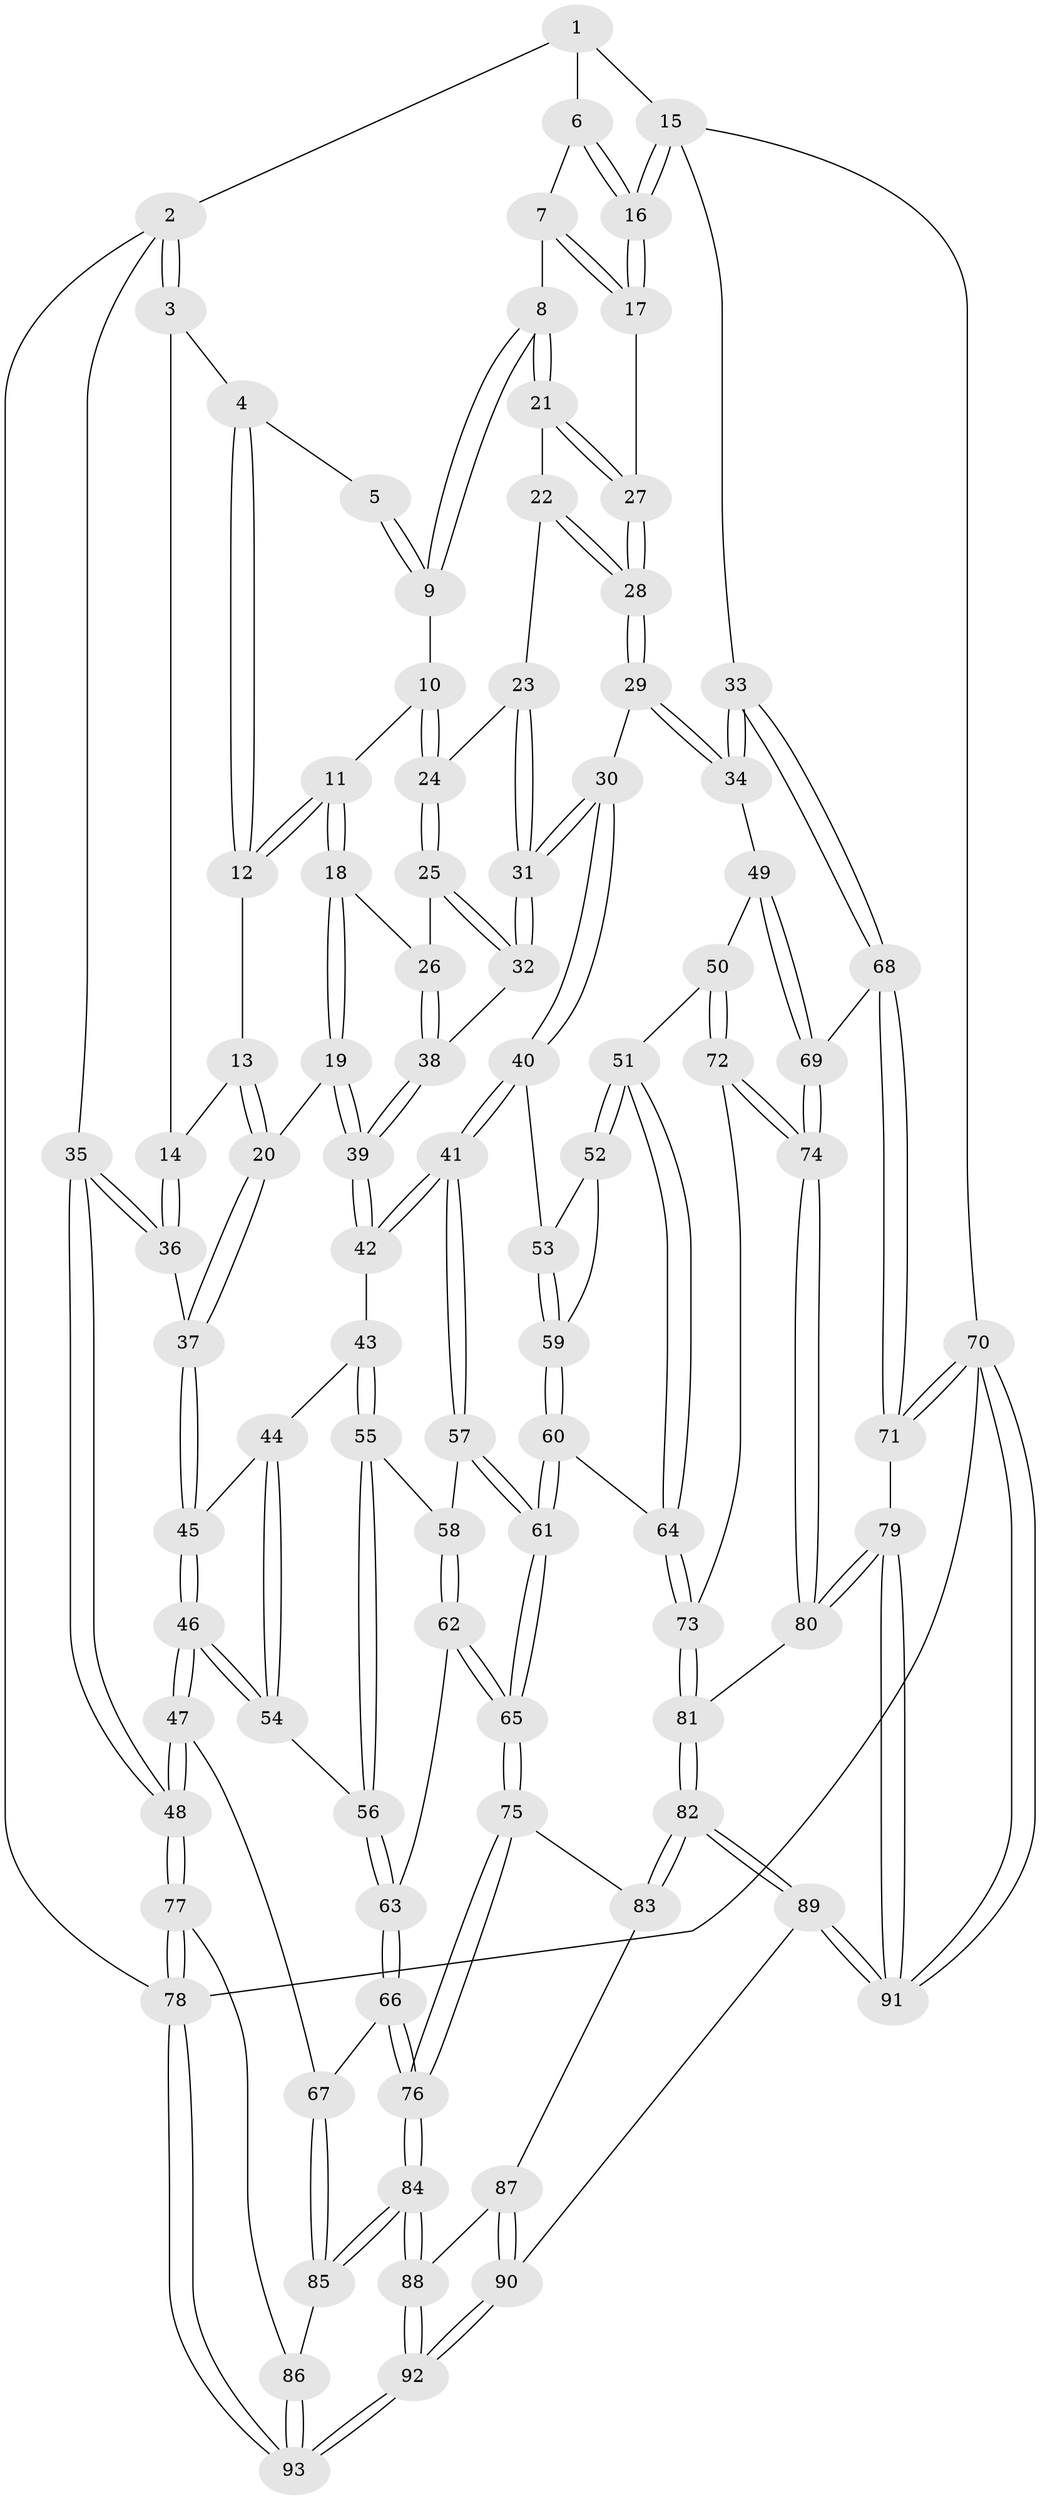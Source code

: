 // coarse degree distribution, {3: 0.10344827586206896, 5: 0.3103448275862069, 4: 0.5, 6: 0.08620689655172414}
// Generated by graph-tools (version 1.1) at 2025/24/03/03/25 07:24:36]
// undirected, 93 vertices, 229 edges
graph export_dot {
graph [start="1"]
  node [color=gray90,style=filled];
  1 [pos="+0.7977242948536287+0"];
  2 [pos="+0+0"];
  3 [pos="+0.18117143117650572+0"];
  4 [pos="+0.21990827365401738+0"];
  5 [pos="+0.5043345745393362+0"];
  6 [pos="+0.7959638098066051+0"];
  7 [pos="+0.7804884439847145+0"];
  8 [pos="+0.6446380965870726+0.11514874876362416"];
  9 [pos="+0.5430921175320351+0.07832112932731837"];
  10 [pos="+0.4754146478709665+0.12347878592174706"];
  11 [pos="+0.41704284471955033+0.11731052997141753"];
  12 [pos="+0.30394840280535484+0"];
  13 [pos="+0.2842995988693328+0.08687590734814318"];
  14 [pos="+0.16118192024091071+0.201022606174903"];
  15 [pos="+1+0.30109610621133687"];
  16 [pos="+0.987648671907136+0.18170696401619665"];
  17 [pos="+0.786868528956104+0.2032582793228306"];
  18 [pos="+0.370154997509031+0.24399730468700906"];
  19 [pos="+0.35578041254251797+0.25738587904737936"];
  20 [pos="+0.2724814126057111+0.2652141506855484"];
  21 [pos="+0.6445595590765031+0.12272620795611067"];
  22 [pos="+0.6397700636289217+0.15309098134517152"];
  23 [pos="+0.6020544533390348+0.18914146006950358"];
  24 [pos="+0.5106030788993218+0.19437446304747205"];
  25 [pos="+0.5077436182801318+0.2073956108525473"];
  26 [pos="+0.4559015830201383+0.24723671404085326"];
  27 [pos="+0.7860870378681949+0.20430383051502823"];
  28 [pos="+0.7381406841958053+0.3102558515386848"];
  29 [pos="+0.7386993095522623+0.3736533749304437"];
  30 [pos="+0.6698077848480615+0.39516762809814987"];
  31 [pos="+0.5795984726829401+0.3087423376454095"];
  32 [pos="+0.5585304515512747+0.3023255433280775"];
  33 [pos="+1+0.4047648844248938"];
  34 [pos="+0.8765228421324751+0.42660781029697437"];
  35 [pos="+0+0.26109128348481914"];
  36 [pos="+0.1501984017509791+0.2688374854217501"];
  37 [pos="+0.21298817465064418+0.29960019466237847"];
  38 [pos="+0.501990854042258+0.31136849066156874"];
  39 [pos="+0.43148659956616037+0.36953576858170883"];
  40 [pos="+0.6375108967005808+0.43322962994110203"];
  41 [pos="+0.5130675169410354+0.4906876704191086"];
  42 [pos="+0.42965163757726393+0.4432967857195934"];
  43 [pos="+0.4126815277184896+0.4480374810579454"];
  44 [pos="+0.36119257466438126+0.4575092927017599"];
  45 [pos="+0.21355857153113114+0.30278892939978086"];
  46 [pos="+0.15191188621473592+0.5592057790769023"];
  47 [pos="+0+0.6280094103640913"];
  48 [pos="+0+0.6377387981338957"];
  49 [pos="+0.7824457286277936+0.6218120833126437"];
  50 [pos="+0.7507043053160551+0.6402302648514047"];
  51 [pos="+0.7324577377885563+0.6392951383145067"];
  52 [pos="+0.6781444479736166+0.5546638276626946"];
  53 [pos="+0.6459313829821252+0.4673700547876769"];
  54 [pos="+0.2554245751998465+0.5717790443968873"];
  55 [pos="+0.38895254111974203+0.5891591575962157"];
  56 [pos="+0.2768596529078798+0.5939746409509677"];
  57 [pos="+0.5049447710414424+0.5960098290345024"];
  58 [pos="+0.3982280458632142+0.5913564298453128"];
  59 [pos="+0.6152545180248211+0.6078438707053496"];
  60 [pos="+0.5579600294518468+0.7087679070380681"];
  61 [pos="+0.5334887847494393+0.7060117435734559"];
  62 [pos="+0.3900650460172459+0.6722255161903761"];
  63 [pos="+0.3080295801731306+0.6583773725308122"];
  64 [pos="+0.5788617781829324+0.7143673072216589"];
  65 [pos="+0.5225584403504293+0.714559737246768"];
  66 [pos="+0.29538999800770815+0.774566188246056"];
  67 [pos="+0.22398169429018677+0.7792463461033946"];
  68 [pos="+1+0.5741015585247268"];
  69 [pos="+0.895679154327774+0.6908317638357856"];
  70 [pos="+1+1"];
  71 [pos="+1+0.7279931499405655"];
  72 [pos="+0.773656010521163+0.7398761605825179"];
  73 [pos="+0.6420443648233632+0.7871088475511662"];
  74 [pos="+0.8460403901365939+0.8295151103928124"];
  75 [pos="+0.4908498631761782+0.7620529606724342"];
  76 [pos="+0.3806391417308031+0.8537976860389067"];
  77 [pos="+0+0.8293043464151875"];
  78 [pos="+0+1"];
  79 [pos="+0.8657999247155901+0.8624792451026764"];
  80 [pos="+0.8485823875648016+0.8474717734301187"];
  81 [pos="+0.6849328527729608+0.8788308152051675"];
  82 [pos="+0.6769732274247156+0.894003343442582"];
  83 [pos="+0.5640818281564133+0.9033913280514703"];
  84 [pos="+0.3708686668465098+0.9412240929891886"];
  85 [pos="+0.17639682198730625+0.8911124679903181"];
  86 [pos="+0.13638861694926+0.909431946261799"];
  87 [pos="+0.5430289278513881+0.9271351922735117"];
  88 [pos="+0.37111712385338214+0.9423224427677315"];
  89 [pos="+0.6742074873157836+1"];
  90 [pos="+0.6440028481794047+1"];
  91 [pos="+0.9862447786551114+1"];
  92 [pos="+0.3540884247490019+1"];
  93 [pos="+0.29047526894190623+1"];
  1 -- 2;
  1 -- 6;
  1 -- 15;
  2 -- 3;
  2 -- 3;
  2 -- 35;
  2 -- 78;
  3 -- 4;
  3 -- 14;
  4 -- 5;
  4 -- 12;
  4 -- 12;
  5 -- 9;
  5 -- 9;
  6 -- 7;
  6 -- 16;
  6 -- 16;
  7 -- 8;
  7 -- 17;
  7 -- 17;
  8 -- 9;
  8 -- 9;
  8 -- 21;
  8 -- 21;
  9 -- 10;
  10 -- 11;
  10 -- 24;
  10 -- 24;
  11 -- 12;
  11 -- 12;
  11 -- 18;
  11 -- 18;
  12 -- 13;
  13 -- 14;
  13 -- 20;
  13 -- 20;
  14 -- 36;
  14 -- 36;
  15 -- 16;
  15 -- 16;
  15 -- 33;
  15 -- 70;
  16 -- 17;
  16 -- 17;
  17 -- 27;
  18 -- 19;
  18 -- 19;
  18 -- 26;
  19 -- 20;
  19 -- 39;
  19 -- 39;
  20 -- 37;
  20 -- 37;
  21 -- 22;
  21 -- 27;
  21 -- 27;
  22 -- 23;
  22 -- 28;
  22 -- 28;
  23 -- 24;
  23 -- 31;
  23 -- 31;
  24 -- 25;
  24 -- 25;
  25 -- 26;
  25 -- 32;
  25 -- 32;
  26 -- 38;
  26 -- 38;
  27 -- 28;
  27 -- 28;
  28 -- 29;
  28 -- 29;
  29 -- 30;
  29 -- 34;
  29 -- 34;
  30 -- 31;
  30 -- 31;
  30 -- 40;
  30 -- 40;
  31 -- 32;
  31 -- 32;
  32 -- 38;
  33 -- 34;
  33 -- 34;
  33 -- 68;
  33 -- 68;
  34 -- 49;
  35 -- 36;
  35 -- 36;
  35 -- 48;
  35 -- 48;
  36 -- 37;
  37 -- 45;
  37 -- 45;
  38 -- 39;
  38 -- 39;
  39 -- 42;
  39 -- 42;
  40 -- 41;
  40 -- 41;
  40 -- 53;
  41 -- 42;
  41 -- 42;
  41 -- 57;
  41 -- 57;
  42 -- 43;
  43 -- 44;
  43 -- 55;
  43 -- 55;
  44 -- 45;
  44 -- 54;
  44 -- 54;
  45 -- 46;
  45 -- 46;
  46 -- 47;
  46 -- 47;
  46 -- 54;
  46 -- 54;
  47 -- 48;
  47 -- 48;
  47 -- 67;
  48 -- 77;
  48 -- 77;
  49 -- 50;
  49 -- 69;
  49 -- 69;
  50 -- 51;
  50 -- 72;
  50 -- 72;
  51 -- 52;
  51 -- 52;
  51 -- 64;
  51 -- 64;
  52 -- 53;
  52 -- 59;
  53 -- 59;
  53 -- 59;
  54 -- 56;
  55 -- 56;
  55 -- 56;
  55 -- 58;
  56 -- 63;
  56 -- 63;
  57 -- 58;
  57 -- 61;
  57 -- 61;
  58 -- 62;
  58 -- 62;
  59 -- 60;
  59 -- 60;
  60 -- 61;
  60 -- 61;
  60 -- 64;
  61 -- 65;
  61 -- 65;
  62 -- 63;
  62 -- 65;
  62 -- 65;
  63 -- 66;
  63 -- 66;
  64 -- 73;
  64 -- 73;
  65 -- 75;
  65 -- 75;
  66 -- 67;
  66 -- 76;
  66 -- 76;
  67 -- 85;
  67 -- 85;
  68 -- 69;
  68 -- 71;
  68 -- 71;
  69 -- 74;
  69 -- 74;
  70 -- 71;
  70 -- 71;
  70 -- 91;
  70 -- 91;
  70 -- 78;
  71 -- 79;
  72 -- 73;
  72 -- 74;
  72 -- 74;
  73 -- 81;
  73 -- 81;
  74 -- 80;
  74 -- 80;
  75 -- 76;
  75 -- 76;
  75 -- 83;
  76 -- 84;
  76 -- 84;
  77 -- 78;
  77 -- 78;
  77 -- 86;
  78 -- 93;
  78 -- 93;
  79 -- 80;
  79 -- 80;
  79 -- 91;
  79 -- 91;
  80 -- 81;
  81 -- 82;
  81 -- 82;
  82 -- 83;
  82 -- 83;
  82 -- 89;
  82 -- 89;
  83 -- 87;
  84 -- 85;
  84 -- 85;
  84 -- 88;
  84 -- 88;
  85 -- 86;
  86 -- 93;
  86 -- 93;
  87 -- 88;
  87 -- 90;
  87 -- 90;
  88 -- 92;
  88 -- 92;
  89 -- 90;
  89 -- 91;
  89 -- 91;
  90 -- 92;
  90 -- 92;
  92 -- 93;
  92 -- 93;
}
